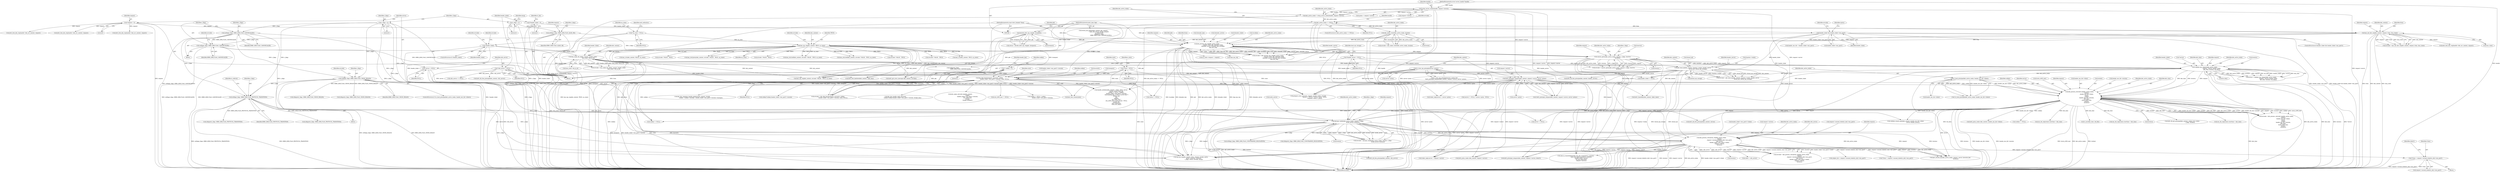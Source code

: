 digraph "0_krb5_ffb35baac6981f9e8914f8f3bffd37f284b85970_0@pointer" {
"1001813" [label="(Call,*t2enc = request->second_ticket[st_idx]->enc_part2)"];
"1000806" [label="(Call,kdc_process_s4u2proxy_req(kdc_active_realm,\n                                            request,\n                                            request->second_ticket[st_idx]->enc_part2,\n                                            stkt_server,\n                                            header_ticket->enc_part2->client,\n                                            request->server,\n                                            &status))"];
"1000786" [label="(Call,decrypt_2ndtkt(kdc_active_realm, request, c_flags,\n                             &stkt_server, &status))"];
"1000693" [label="(Call,kdc_process_s4u2self_req(kdc_active_realm,\n                                       request,\n                                       header_enc_tkt->client,\n                                       server,\n                                       subkey,\n                                       header_enc_tkt->session,\n                                       kdc_time,\n                                       &s4u_x509_user,\n                                       &client,\n                                       &status))"];
"1000683" [label="(Call,is_local_principal(kdc_active_realm, header_enc_tkt->client))"];
"1000644" [label="(Call,validate_tgs_request(kdc_active_realm,\n                                       request, *server, header_ticket,\n                                       kdc_time, &status, &e_data))"];
"1000590" [label="(Call,search_sprinc(kdc_active_realm, request, s_flags, &server,\n                            &status))"];
"1000430" [label="(Call,kdc_process_tgs_req(kdc_active_realm,\n                                  request, from, pkt, &header_ticket,\n                                  &header_server, &header_key, &subkey,\n                                  &pa_tgs_req))"];
"1000390" [label="(Call,kdc_make_rstate(kdc_active_realm, &state))"];
"1000377" [label="(Call,kdc_active_realm == NULL)"];
"1000369" [label="(Call,kdc_active_realm = setup_server_realm(handle, request->server))"];
"1000371" [label="(Call,setup_server_realm(handle, request->server))"];
"1000167" [label="(MethodParameterIn,struct server_handle *handle)"];
"1000408" [label="(Call,kau_init_kdc_req(kdc_context, request, from, &au_state))"];
"1000181" [label="(Call,*request = 0)"];
"1000169" [label="(MethodParameterIn,const krb5_fulladdr *from)"];
"1000342" [label="(Call,decode_krb5_tgs_req(pkt, &request))"];
"1000168" [label="(MethodParameterIn,krb5_data *pkt)"];
"1000585" [label="(Call,setflag(s_flags, KRB5_KDB_FLAG_CANONICALIZE))"];
"1000572" [label="(Call,setflag(s_flags, KRB5_KDB_FLAG_ALIAS_OK))"];
"1000277" [label="(Call,s_flags = 0)"];
"1000582" [label="(Call,setflag(c_flags, KRB5_KDB_FLAG_CANONICALIZE))"];
"1000273" [label="(Call,c_flags = 0)"];
"1000478" [label="(Call,kau_make_tkt_id(kdc_context, header_ticket,\n                              &au_state->tkt_in_id))"];
"1000424" [label="(Call,kau_tgs_req(kdc_context, TRUE, au_state))"];
"1000304" [label="(Call,*au_state = NULL)"];
"1000466" [label="(Call,!header_ticket)"];
"1000446" [label="(Call,header_ticket && header_ticket->enc_part2)"];
"1000196" [label="(Call,*header_ticket = 0)"];
"1000185" [label="(Call,*server = NULL)"];
"1000510" [label="(Call,kdc_find_fast(&request, &scratch, subkey,\n                            header_ticket->enc_part2->session, state, NULL))"];
"1000173" [label="(Call,* subkey = 0)"];
"1000290" [label="(Call,*state = NULL)"];
"1000688" [label="(Call,setflag(c_flags, KRB5_KDB_FLAG_CROSS_REALM))"];
"1000771" [label="(Call,setflag(c_flags, KRB5_KDB_FLAG_PROTOCOL_TRANSITION))"];
"1000189" [label="(Call,*stkt_server = NULL)"];
"1000616" [label="(Call,krb5_principal_compare(kdc_context, request->server, server->princ))"];
"1000539" [label="(Call,get_local_tgt(kdc_context, &sprinc->realm, header_server,\n                            &local_tgt, &local_tgt_storage))"];
"1000256" [label="(Call,*header_server = NULL)"];
"1000611" [label="(Call,is_cross_tgs_principal(server->princ))"];
"1000786" [label="(Call,decrypt_2ndtkt(kdc_active_realm, request, c_flags,\n                             &stkt_server, &status))"];
"1000283" [label="(Identifier,emsg)"];
"1000465" [label="(ControlStructure,if (!header_ticket))"];
"1000694" [label="(Identifier,kdc_active_realm)"];
"1000388" [label="(Call,errcode = kdc_make_rstate(kdc_active_realm, &state))"];
"1001382" [label="(Call,isflagset(c_flags, KRB5_KDB_FLAG_PROTOCOL_TRANSITION))"];
"1000275" [label="(Literal,0)"];
"1002258" [label="(Call,status != NULL)"];
"1000443" [label="(Call,&pa_tgs_req)"];
"1001620" [label="(Call,add_to_transited(&header_enc_tkt->transited.tr_contents,\n                              &enc_tkt_reply.transited.tr_contents,\n                              header_ticket->server,\n                              enc_tkt_reply.client,\n                              request->server))"];
"1000523" [label="(Call,sprinc = request->server)"];
"1000279" [label="(Literal,0)"];
"1000645" [label="(Identifier,kdc_active_realm)"];
"1000651" [label="(Call,&status)"];
"1000277" [label="(Call,s_flags = 0)"];
"1000573" [label="(Identifier,s_flags)"];
"1001651" [label="(Call,isflagset(c_flags, KRB5_KDB_FLAG_CROSS_REALM))"];
"1001291" [label="(Call,enc_tkt_reply.times.starttime = kdc_time)"];
"1001968" [label="(Call,errcode ? FALSE : TRUE)"];
"1000685" [label="(Call,header_enc_tkt->client)"];
"1000406" [label="(Call,errcode = kau_init_kdc_req(kdc_context, request, from, &au_state))"];
"1000693" [label="(Call,kdc_process_s4u2self_req(kdc_active_realm,\n                                       request,\n                                       header_enc_tkt->client,\n                                       server,\n                                       subkey,\n                                       header_enc_tkt->session,\n                                       kdc_time,\n                                       &s4u_x509_user,\n                                       &client,\n                                       &status))"];
"1000806" [label="(Call,kdc_process_s4u2proxy_req(kdc_active_realm,\n                                            request,\n                                            request->second_ticket[st_idx]->enc_part2,\n                                            stkt_server,\n                                            header_ticket->enc_part2->client,\n                                            request->server,\n                                            &status))"];
"1000642" [label="(Call,retval = validate_tgs_request(kdc_active_realm,\n                                       request, *server, header_ticket,\n                                       kdc_time, &status, &e_data))"];
"1000399" [label="(Call,krb5_free_kdc_req(handle->kdc_err_context, request))"];
"1000257" [label="(Identifier,header_server)"];
"1001824" [label="(Identifier,client2)"];
"1000417" [label="(Call,krb5_free_kdc_req(handle->kdc_err_context, request))"];
"1000187" [label="(Identifier,NULL)"];
"1000804" [label="(Call,errcode = kdc_process_s4u2proxy_req(kdc_active_realm,\n                                            request,\n                                            request->second_ticket[st_idx]->enc_part2,\n                                            stkt_server,\n                                            header_ticket->enc_part2->client,\n                                            request->server,\n                                            &status))"];
"1000369" [label="(Call,kdc_active_realm = setup_server_realm(handle, request->server))"];
"1001518" [label="(Call,isflagset(c_flags, KRB5_KDB_FLAG_CROSS_REALM))"];
"1000704" [label="(Identifier,kdc_time)"];
"1000183" [label="(Literal,0)"];
"1000510" [label="(Call,kdc_find_fast(&request, &scratch, subkey,\n                            header_ticket->enc_part2->session, state, NULL))"];
"1000689" [label="(Identifier,c_flags)"];
"1000615" [label="(Call,!krb5_principal_compare(kdc_context, request->server, server->princ))"];
"1000690" [label="(Identifier,KRB5_KDB_FLAG_CROSS_REALM)"];
"1001079" [label="(Call,isflagset(c_flags, KRB5_KDB_FLAG_PROTOCOL_TRANSITION))"];
"1001811" [label="(Block,)"];
"1000201" [label="(Identifier,st_idx)"];
"1000428" [label="(Call,errcode = kdc_process_tgs_req(kdc_active_realm,\n                                  request, from, pkt, &header_ticket,\n                                  &header_server, &header_key, &subkey,\n                                  &pa_tgs_req))"];
"1000548" [label="(Call,&local_tgt_storage)"];
"1000432" [label="(Identifier,request)"];
"1001008" [label="(Call,ticket_reply.server = request->server)"];
"1001694" [label="(Call,krb5_princ_realm (kdc_context, request->server))"];
"1000371" [label="(Call,setup_server_realm(handle, request->server))"];
"1000175" [label="(Literal,0)"];
"1000362" [label="(Call,krb5_free_kdc_req(handle->kdc_err_context, request))"];
"1000876" [label="(Call,kau_s4u2proxy(kdc_context, errcode ? FALSE : TRUE, au_state))"];
"1002361" [label="(Call,server != NULL)"];
"1000297" [label="(Identifier,e_data)"];
"1000691" [label="(Call,errcode = kdc_process_s4u2self_req(kdc_active_realm,\n                                       request,\n                                       header_enc_tkt->client,\n                                       server,\n                                       subkey,\n                                       header_enc_tkt->session,\n                                       kdc_time,\n                                       &s4u_x509_user,\n                                       &client,\n                                       &status))"];
"1000434" [label="(Identifier,pkt)"];
"1000612" [label="(Call,server->princ)"];
"1002270" [label="(Call,krb5_get_error_message (kdc_context, errcode))"];
"1000470" [label="(Identifier,errcode)"];
"1000683" [label="(Call,is_local_principal(kdc_active_realm, header_enc_tkt->client))"];
"1000426" [label="(Identifier,TRUE)"];
"1001942" [label="(Call,kdc_make_s4u2self_rep(kdc_context,\n                                        subkey,\n                                        header_ticket->enc_part2->session,\n                                        s4u_x509_user,\n                                        &reply,\n                                        &reply_encpart))"];
"1001815" [label="(Call,request->second_ticket[st_idx]->enc_part2)"];
"1001813" [label="(Call,*t2enc = request->second_ticket[st_idx]->enc_part2)"];
"1000594" [label="(Call,&server)"];
"1000181" [label="(Call,*request = 0)"];
"1000185" [label="(Call,*server = NULL)"];
"1002396" [label="(Call,kdc_free_rstate(state))"];
"1000751" [label="(Call,kau_s4u2self(kdc_context, errcode ? FALSE : TRUE, au_state))"];
"1000700" [label="(Identifier,subkey)"];
"1000173" [label="(Call,* subkey = 0)"];
"1000258" [label="(Identifier,NULL)"];
"1000596" [label="(Call,&status)"];
"1000878" [label="(Call,errcode ? FALSE : TRUE)"];
"1000681" [label="(ControlStructure,if (!is_local_principal(kdc_active_realm, header_enc_tkt->client)))"];
"1001689" [label="(Call,krb5_princ_realm (kdc_context, header_enc_tkt->client))"];
"1000649" [label="(Identifier,header_ticket)"];
"1000541" [label="(Call,&sprinc->realm)"];
"1000682" [label="(Call,!is_local_principal(kdc_active_realm, header_enc_tkt->client))"];
"1001761" [label="(Call,subkey != NULL)"];
"1000784" [label="(Call,errcode = decrypt_2ndtkt(kdc_active_realm, request, c_flags,\n                             &stkt_server, &status))"];
"1000770" [label="(Block,)"];
"1002360" [label="(Call,(server != NULL) ? server->princ : NULL)"];
"1000592" [label="(Identifier,request)"];
"1000168" [label="(MethodParameterIn,krb5_data *pkt)"];
"1000912" [label="(Call,krb5_db_free_principal(kdc_context, stkt_server))"];
"1000816" [label="(Identifier,stkt_server)"];
"1000480" [label="(Identifier,header_ticket)"];
"1000788" [label="(Identifier,request)"];
"1000424" [label="(Call,kau_tgs_req(kdc_context, TRUE, au_state))"];
"1000513" [label="(Call,&scratch)"];
"1000632" [label="(Call,krb5_timeofday(kdc_context, &kdc_time))"];
"1000381" [label="(Call,krb5_free_kdc_req(handle->kdc_err_context, request))"];
"1000433" [label="(Identifier,from)"];
"1000429" [label="(Identifier,errcode)"];
"1000439" [label="(Call,&header_key)"];
"1000198" [label="(Literal,0)"];
"1000191" [label="(Identifier,NULL)"];
"1000537" [label="(Call,errcode = get_local_tgt(kdc_context, &sprinc->realm, header_server,\n                            &local_tgt, &local_tgt_storage))"];
"1000699" [label="(Identifier,server)"];
"1000930" [label="(Call,gen_session_key(kdc_active_realm, request, server, &session_key,\n                              &status))"];
"1000392" [label="(Call,&state)"];
"1001966" [label="(Call,kau_s4u2self(kdc_context, errcode ? FALSE : TRUE, au_state))"];
"1000410" [label="(Identifier,request)"];
"1000588" [label="(Call,errcode = search_sprinc(kdc_active_realm, request, s_flags, &server,\n                            &status))"];
"1000792" [label="(Call,&status)"];
"1000189" [label="(Call,*stkt_server = NULL)"];
"1000376" [label="(ControlStructure,if (kdc_active_realm == NULL))"];
"1000692" [label="(Identifier,errcode)"];
"1000920" [label="(Call,stkt_server == NULL)"];
"1000306" [label="(Identifier,NULL)"];
"1000446" [label="(Call,header_ticket && header_ticket->enc_part2)"];
"1000437" [label="(Call,&header_server)"];
"1000886" [label="(Call,setflag(c_flags, KRB5_KDB_FLAG_CONSTRAINED_DELEGATION))"];
"1000412" [label="(Call,&au_state)"];
"1000511" [label="(Call,&request)"];
"1000945" [label="(Call,subject_tkt = request->second_ticket[st_idx]->enc_part2)"];
"1000713" [label="(Call,s4u_x509_user != NULL)"];
"1002289" [label="(Call,errcode ? FALSE : TRUE)"];
"1000305" [label="(Identifier,au_state)"];
"1000448" [label="(Call,header_ticket->enc_part2)"];
"1000427" [label="(Identifier,au_state)"];
"1000586" [label="(Identifier,s_flags)"];
"1000582" [label="(Call,setflag(c_flags, KRB5_KDB_FLAG_CANONICALIZE))"];
"1000540" [label="(Identifier,kdc_context)"];
"1000705" [label="(Call,&s4u_x509_user)"];
"1000169" [label="(MethodParameterIn,const krb5_fulladdr *from)"];
"1000379" [label="(Identifier,NULL)"];
"1000459" [label="(Identifier,errcode)"];
"1001657" [label="(Call,validate_transit_path(kdc_context, header_enc_tkt->client,\n                                        server, header_server))"];
"1000190" [label="(Identifier,stkt_server)"];
"1001194" [label="(Call,enc_tkt_reply.times.starttime = kdc_time)"];
"1001312" [label="(Call,ts_incr(kdc_time, old_life))"];
"1000452" [label="(Identifier,cprinc)"];
"1001317" [label="(Call,enc_tkt_reply.times.starttime = kdc_time)"];
"1000409" [label="(Identifier,kdc_context)"];
"1001417" [label="(Call,*t2enc = request->second_ticket[st_idx]->enc_part2)"];
"1000709" [label="(Call,&status)"];
"1002355" [label="(Call,prepare_error_tgs(state, request, header_ticket, errcode,\n                                   (server != NULL) ? server->princ : NULL,\n                                   response, status, e_data))"];
"1000476" [label="(Call,errcode = kau_make_tkt_id(kdc_context, header_ticket,\n                              &au_state->tkt_in_id))"];
"1000585" [label="(Call,setflag(s_flags, KRB5_KDB_FLAG_CANONICALIZE))"];
"1001760" [label="(Call,subkey != NULL ? subkey :\n                              header_ticket->enc_part2->session)"];
"1000291" [label="(Identifier,state)"];
"1000186" [label="(Identifier,server)"];
"1000411" [label="(Identifier,from)"];
"1000309" [label="(Identifier,auth_indicators)"];
"1000435" [label="(Call,&header_ticket)"];
"1000383" [label="(Identifier,handle)"];
"1000342" [label="(Call,decode_krb5_tgs_req(pkt, &request))"];
"1000343" [label="(Identifier,pkt)"];
"1000583" [label="(Identifier,c_flags)"];
"1000809" [label="(Call,request->second_ticket[st_idx]->enc_part2)"];
"1000557" [label="(Call,au_state->request = request)"];
"1000942" [label="(Call,isflagset(c_flags, KRB5_KDB_FLAG_CONSTRAINED_DELEGATION))"];
"1002135" [label="(Call,return_enc_padata(kdc_context, pkt, request,\n                                reply_key, server, &reply_encpart,\n                                is_referral &&\n                                isflagset(s_flags,\n                                          KRB5_KDB_FLAG_CANONICALIZE)))"];
"1000695" [label="(Identifier,request)"];
"1000644" [label="(Call,validate_tgs_request(kdc_active_realm,\n                                       request, *server, header_ticket,\n                                       kdc_time, &status, &e_data))"];
"1000647" [label="(Call,*server)"];
"1000377" [label="(Call,kdc_active_realm == NULL)"];
"1000447" [label="(Identifier,header_ticket)"];
"1000521" [label="(Identifier,state)"];
"1000441" [label="(Call,&subkey)"];
"1000790" [label="(Call,&stkt_server)"];
"1000344" [label="(Call,&request)"];
"1000292" [label="(Identifier,NULL)"];
"1000771" [label="(Call,setflag(c_flags, KRB5_KDB_FLAG_PROTOCOL_TRANSITION))"];
"1000197" [label="(Identifier,header_ticket)"];
"1000773" [label="(Identifier,KRB5_KDB_FLAG_PROTOCOL_TRANSITION)"];
"1000587" [label="(Identifier,KRB5_KDB_FLAG_CANONICALIZE)"];
"1000478" [label="(Call,kau_make_tkt_id(kdc_context, header_ticket,\n                              &au_state->tkt_in_id))"];
"1000431" [label="(Identifier,kdc_active_realm)"];
"1002086" [label="(Call,kdc_fast_response_handle_padata(state, request, &reply,\n                                               subkey ? subkey->enctype : header_ticket->enc_part2->session->enctype))"];
"1000808" [label="(Identifier,request)"];
"1000546" [label="(Call,&local_tgt)"];
"1000290" [label="(Call,*state = NULL)"];
"1000650" [label="(Identifier,kdc_time)"];
"1000522" [label="(Identifier,NULL)"];
"1000516" [label="(Call,header_ticket->enc_part2->session)"];
"1000817" [label="(Call,header_ticket->enc_part2->client)"];
"1000196" [label="(Call,*header_ticket = 0)"];
"1000822" [label="(Call,request->server)"];
"1000479" [label="(Identifier,kdc_context)"];
"1000539" [label="(Call,get_local_tgt(kdc_context, &sprinc->realm, header_server,\n                            &local_tgt, &local_tgt_storage))"];
"1000445" [label="(ControlStructure,if (header_ticket && header_ticket->enc_part2))"];
"1000304" [label="(Call,*au_state = NULL)"];
"1000545" [label="(Identifier,header_server)"];
"1000574" [label="(Identifier,KRB5_KDB_FLAG_ALIAS_OK)"];
"1000617" [label="(Identifier,kdc_context)"];
"1002401" [label="(Call,krb5_db_free_principal(kdc_context, stkt_server))"];
"1000572" [label="(Call,setflag(s_flags, KRB5_KDB_FLAG_ALIAS_OK))"];
"1000467" [label="(Identifier,header_ticket)"];
"1000562" [label="(Call,header_enc_tkt = header_ticket->enc_part2)"];
"1000590" [label="(Call,search_sprinc(kdc_active_realm, request, s_flags, &server,\n                            &status))"];
"1000684" [label="(Identifier,kdc_active_realm)"];
"1000591" [label="(Identifier,kdc_active_realm)"];
"1002404" [label="(Call,krb5_db_free_principal(kdc_context, header_server))"];
"1000391" [label="(Identifier,kdc_active_realm)"];
"1000262" [label="(Identifier,local_tgt_storage)"];
"1001753" [label="(Call,handle_authdata(kdc_context, c_flags, client, server,\n                              header_server, local_tgt,\n                              subkey != NULL ? subkey :\n                              header_ticket->enc_part2->session,\n                              &encrypting_key, /* U2U or server key */\n                              header_key,\n                              pkt,\n                              request,\n                              s4u_x509_user ?\n                              s4u_x509_user->user_id.user : NULL,\n                              subject_tkt,\n                              auth_indicators,\n                              &enc_tkt_reply))"];
"1002287" [label="(Call,kau_tgs_req(kdc_context, errcode ? FALSE : TRUE, au_state))"];
"1000753" [label="(Call,errcode ? FALSE : TRUE)"];
"1002398" [label="(Call,krb5_db_free_principal(kdc_context, server))"];
"1001000" [label="(Call,ticket_reply.server = server->princ)"];
"1002381" [label="(Call,header_ticket != NULL)"];
"1000610" [label="(Call,is_cross_tgs_principal(server->princ) &&\n        !krb5_principal_compare(kdc_context, request->server, server->princ))"];
"1000646" [label="(Identifier,request)"];
"1002497" [label="(MethodReturn,RET)"];
"1001504" [label="(Call,krb5_db_get_principal(kdc_context, subject_tkt->client,\n                                            c_flags, &client))"];
"1000696" [label="(Call,header_enc_tkt->client)"];
"1000653" [label="(Call,&e_data)"];
"1000378" [label="(Identifier,kdc_active_realm)"];
"1000477" [label="(Identifier,errcode)"];
"1000372" [label="(Identifier,handle)"];
"1000589" [label="(Identifier,errcode)"];
"1000584" [label="(Identifier,KRB5_KDB_FLAG_CANONICALIZE)"];
"1000389" [label="(Identifier,errcode)"];
"1001830" [label="(Call,krb5_principal_compare(kdc_context, request->server, client2))"];
"1000581" [label="(Block,)"];
"1000390" [label="(Call,kdc_make_rstate(kdc_active_realm, &state))"];
"1000807" [label="(Identifier,kdc_active_realm)"];
"1000825" [label="(Call,&status)"];
"1000182" [label="(Identifier,request)"];
"1002145" [label="(Call,isflagset(s_flags,\n                                          KRB5_KDB_FLAG_CANONICALIZE))"];
"1001814" [label="(Identifier,t2enc)"];
"1000578" [label="(Identifier,request)"];
"1002116" [label="(Call,subkey?subkey:header_ticket->enc_part2->session)"];
"1000174" [label="(Identifier,subkey)"];
"1000508" [label="(Call,errcode = kdc_find_fast(&request, &scratch, subkey,\n                            header_ticket->enc_part2->session, state, NULL))"];
"1000256" [label="(Call,*header_server = NULL)"];
"1000408" [label="(Call,kau_init_kdc_req(kdc_context, request, from, &au_state))"];
"1000707" [label="(Call,&client)"];
"1000171" [label="(Block,)"];
"1002296" [label="(Call,log_tgs_req(kdc_context, from, request, &reply, cprinc,\n                sprinc, altcprinc, authtime,\n                c_flags, status, errcode, emsg))"];
"1000618" [label="(Call,request->server)"];
"1000178" [label="(Identifier,header_key)"];
"1001870" [label="(Call,kau_u2u(kdc_context, TRUE, au_state))"];
"1000621" [label="(Call,server->princ)"];
"1000466" [label="(Call,!header_ticket)"];
"1000515" [label="(Identifier,subkey)"];
"1000370" [label="(Identifier,kdc_active_realm)"];
"1000593" [label="(Identifier,s_flags)"];
"1000775" [label="(Identifier,is_referral)"];
"1000787" [label="(Identifier,kdc_active_realm)"];
"1000611" [label="(Call,is_cross_tgs_principal(server->princ))"];
"1000273" [label="(Call,c_flags = 0)"];
"1000616" [label="(Call,krb5_principal_compare(kdc_context, request->server, server->princ))"];
"1000425" [label="(Identifier,kdc_context)"];
"1000898" [label="(Call,client = stkt_server)"];
"1000772" [label="(Identifier,c_flags)"];
"1000373" [label="(Call,request->server)"];
"1001851" [label="(Call,kau_u2u(kdc_context, FALSE, au_state))"];
"1000789" [label="(Identifier,c_flags)"];
"1000430" [label="(Call,kdc_process_tgs_req(kdc_active_realm,\n                                  request, from, pkt, &header_ticket,\n                                  &header_server, &header_key, &subkey,\n                                  &pa_tgs_req))"];
"1000701" [label="(Call,header_enc_tkt->session)"];
"1000340" [label="(Call,retval = decode_krb5_tgs_req(pkt, &request))"];
"1000278" [label="(Identifier,s_flags)"];
"1002114" [label="(Call,kdc_fast_handle_reply_key(state,\n                                       subkey?subkey:header_ticket->enc_part2->session, &reply_key))"];
"1000688" [label="(Call,setflag(c_flags, KRB5_KDB_FLAG_CROSS_REALM))"];
"1002448" [label="(Call,subkey != NULL)"];
"1000481" [label="(Call,&au_state->tkt_in_id)"];
"1000167" [label="(MethodParameterIn,struct server_handle *handle)"];
"1002263" [label="(Call,krb5_free_keyblock(kdc_context, reply_key))"];
"1000274" [label="(Identifier,c_flags)"];
"1001813" -> "1001811"  [label="AST: "];
"1001813" -> "1001815"  [label="CFG: "];
"1001814" -> "1001813"  [label="AST: "];
"1001815" -> "1001813"  [label="AST: "];
"1001824" -> "1001813"  [label="CFG: "];
"1001813" -> "1002497"  [label="DDG: request->second_ticket[st_idx]->enc_part2"];
"1001813" -> "1002497"  [label="DDG: t2enc"];
"1000806" -> "1001813"  [label="DDG: request->second_ticket[st_idx]->enc_part2"];
"1000806" -> "1000804"  [label="AST: "];
"1000806" -> "1000825"  [label="CFG: "];
"1000807" -> "1000806"  [label="AST: "];
"1000808" -> "1000806"  [label="AST: "];
"1000809" -> "1000806"  [label="AST: "];
"1000816" -> "1000806"  [label="AST: "];
"1000817" -> "1000806"  [label="AST: "];
"1000822" -> "1000806"  [label="AST: "];
"1000825" -> "1000806"  [label="AST: "];
"1000804" -> "1000806"  [label="CFG: "];
"1000806" -> "1002497"  [label="DDG: kdc_active_realm"];
"1000806" -> "1002497"  [label="DDG: header_ticket->enc_part2->client"];
"1000806" -> "1002497"  [label="DDG: request->second_ticket[st_idx]->enc_part2"];
"1000806" -> "1002497"  [label="DDG: &status"];
"1000806" -> "1002497"  [label="DDG: request->server"];
"1000806" -> "1000804"  [label="DDG: &status"];
"1000806" -> "1000804"  [label="DDG: header_ticket->enc_part2->client"];
"1000806" -> "1000804"  [label="DDG: stkt_server"];
"1000806" -> "1000804"  [label="DDG: request"];
"1000806" -> "1000804"  [label="DDG: request->server"];
"1000806" -> "1000804"  [label="DDG: kdc_active_realm"];
"1000806" -> "1000804"  [label="DDG: request->second_ticket[st_idx]->enc_part2"];
"1000786" -> "1000806"  [label="DDG: kdc_active_realm"];
"1000786" -> "1000806"  [label="DDG: request"];
"1000786" -> "1000806"  [label="DDG: &status"];
"1000189" -> "1000806"  [label="DDG: stkt_server"];
"1000616" -> "1000806"  [label="DDG: request->server"];
"1000371" -> "1000806"  [label="DDG: request->server"];
"1000806" -> "1000898"  [label="DDG: stkt_server"];
"1000806" -> "1000930"  [label="DDG: kdc_active_realm"];
"1000806" -> "1000930"  [label="DDG: request"];
"1000806" -> "1000930"  [label="DDG: &status"];
"1000806" -> "1000945"  [label="DDG: request->second_ticket[st_idx]->enc_part2"];
"1000806" -> "1001008"  [label="DDG: request->server"];
"1000806" -> "1001417"  [label="DDG: request->second_ticket[st_idx]->enc_part2"];
"1000806" -> "1001620"  [label="DDG: request->server"];
"1000806" -> "1001694"  [label="DDG: request->server"];
"1000806" -> "1001830"  [label="DDG: request->server"];
"1000806" -> "1002296"  [label="DDG: request"];
"1000806" -> "1002401"  [label="DDG: stkt_server"];
"1000786" -> "1000784"  [label="AST: "];
"1000786" -> "1000792"  [label="CFG: "];
"1000787" -> "1000786"  [label="AST: "];
"1000788" -> "1000786"  [label="AST: "];
"1000789" -> "1000786"  [label="AST: "];
"1000790" -> "1000786"  [label="AST: "];
"1000792" -> "1000786"  [label="AST: "];
"1000784" -> "1000786"  [label="CFG: "];
"1000786" -> "1002497"  [label="DDG: &status"];
"1000786" -> "1002497"  [label="DDG: &stkt_server"];
"1000786" -> "1002497"  [label="DDG: kdc_active_realm"];
"1000786" -> "1000784"  [label="DDG: request"];
"1000786" -> "1000784"  [label="DDG: c_flags"];
"1000786" -> "1000784"  [label="DDG: kdc_active_realm"];
"1000786" -> "1000784"  [label="DDG: &status"];
"1000786" -> "1000784"  [label="DDG: &stkt_server"];
"1000693" -> "1000786"  [label="DDG: kdc_active_realm"];
"1000693" -> "1000786"  [label="DDG: request"];
"1000693" -> "1000786"  [label="DDG: &status"];
"1000688" -> "1000786"  [label="DDG: c_flags"];
"1000582" -> "1000786"  [label="DDG: c_flags"];
"1000273" -> "1000786"  [label="DDG: c_flags"];
"1000771" -> "1000786"  [label="DDG: c_flags"];
"1000786" -> "1000886"  [label="DDG: c_flags"];
"1000786" -> "1000930"  [label="DDG: kdc_active_realm"];
"1000786" -> "1000930"  [label="DDG: request"];
"1000786" -> "1000930"  [label="DDG: &status"];
"1000786" -> "1000942"  [label="DDG: c_flags"];
"1000786" -> "1002296"  [label="DDG: request"];
"1000786" -> "1002296"  [label="DDG: c_flags"];
"1000693" -> "1000691"  [label="AST: "];
"1000693" -> "1000709"  [label="CFG: "];
"1000694" -> "1000693"  [label="AST: "];
"1000695" -> "1000693"  [label="AST: "];
"1000696" -> "1000693"  [label="AST: "];
"1000699" -> "1000693"  [label="AST: "];
"1000700" -> "1000693"  [label="AST: "];
"1000701" -> "1000693"  [label="AST: "];
"1000704" -> "1000693"  [label="AST: "];
"1000705" -> "1000693"  [label="AST: "];
"1000707" -> "1000693"  [label="AST: "];
"1000709" -> "1000693"  [label="AST: "];
"1000691" -> "1000693"  [label="CFG: "];
"1000693" -> "1002497"  [label="DDG: &status"];
"1000693" -> "1002497"  [label="DDG: header_enc_tkt->client"];
"1000693" -> "1002497"  [label="DDG: header_enc_tkt->session"];
"1000693" -> "1002497"  [label="DDG: &s4u_x509_user"];
"1000693" -> "1002497"  [label="DDG: kdc_active_realm"];
"1000693" -> "1002497"  [label="DDG: &client"];
"1000693" -> "1002497"  [label="DDG: kdc_time"];
"1000693" -> "1000691"  [label="DDG: header_enc_tkt->client"];
"1000693" -> "1000691"  [label="DDG: &client"];
"1000693" -> "1000691"  [label="DDG: kdc_time"];
"1000693" -> "1000691"  [label="DDG: kdc_active_realm"];
"1000693" -> "1000691"  [label="DDG: server"];
"1000693" -> "1000691"  [label="DDG: header_enc_tkt->session"];
"1000693" -> "1000691"  [label="DDG: request"];
"1000693" -> "1000691"  [label="DDG: &status"];
"1000693" -> "1000691"  [label="DDG: subkey"];
"1000693" -> "1000691"  [label="DDG: &s4u_x509_user"];
"1000683" -> "1000693"  [label="DDG: kdc_active_realm"];
"1000683" -> "1000693"  [label="DDG: header_enc_tkt->client"];
"1000644" -> "1000693"  [label="DDG: request"];
"1000644" -> "1000693"  [label="DDG: kdc_time"];
"1000644" -> "1000693"  [label="DDG: &status"];
"1000185" -> "1000693"  [label="DDG: server"];
"1000510" -> "1000693"  [label="DDG: subkey"];
"1000693" -> "1000930"  [label="DDG: server"];
"1000693" -> "1001194"  [label="DDG: kdc_time"];
"1000693" -> "1001291"  [label="DDG: kdc_time"];
"1000693" -> "1001312"  [label="DDG: kdc_time"];
"1000693" -> "1001317"  [label="DDG: kdc_time"];
"1000693" -> "1001504"  [label="DDG: &client"];
"1000693" -> "1001657"  [label="DDG: header_enc_tkt->client"];
"1000693" -> "1001689"  [label="DDG: header_enc_tkt->client"];
"1000693" -> "1001761"  [label="DDG: subkey"];
"1000693" -> "1002296"  [label="DDG: request"];
"1000693" -> "1002361"  [label="DDG: server"];
"1000693" -> "1002398"  [label="DDG: server"];
"1000693" -> "1002448"  [label="DDG: subkey"];
"1000683" -> "1000682"  [label="AST: "];
"1000683" -> "1000685"  [label="CFG: "];
"1000684" -> "1000683"  [label="AST: "];
"1000685" -> "1000683"  [label="AST: "];
"1000682" -> "1000683"  [label="CFG: "];
"1000683" -> "1000682"  [label="DDG: kdc_active_realm"];
"1000683" -> "1000682"  [label="DDG: header_enc_tkt->client"];
"1000644" -> "1000683"  [label="DDG: kdc_active_realm"];
"1000644" -> "1000642"  [label="AST: "];
"1000644" -> "1000653"  [label="CFG: "];
"1000645" -> "1000644"  [label="AST: "];
"1000646" -> "1000644"  [label="AST: "];
"1000647" -> "1000644"  [label="AST: "];
"1000649" -> "1000644"  [label="AST: "];
"1000650" -> "1000644"  [label="AST: "];
"1000651" -> "1000644"  [label="AST: "];
"1000653" -> "1000644"  [label="AST: "];
"1000642" -> "1000644"  [label="CFG: "];
"1000644" -> "1002497"  [label="DDG: kdc_time"];
"1000644" -> "1002497"  [label="DDG: &status"];
"1000644" -> "1002497"  [label="DDG: *server"];
"1000644" -> "1002497"  [label="DDG: &e_data"];
"1000644" -> "1002497"  [label="DDG: kdc_active_realm"];
"1000644" -> "1000642"  [label="DDG: kdc_active_realm"];
"1000644" -> "1000642"  [label="DDG: &status"];
"1000644" -> "1000642"  [label="DDG: request"];
"1000644" -> "1000642"  [label="DDG: &e_data"];
"1000644" -> "1000642"  [label="DDG: header_ticket"];
"1000644" -> "1000642"  [label="DDG: *server"];
"1000644" -> "1000642"  [label="DDG: kdc_time"];
"1000590" -> "1000644"  [label="DDG: kdc_active_realm"];
"1000590" -> "1000644"  [label="DDG: request"];
"1000590" -> "1000644"  [label="DDG: &status"];
"1000478" -> "1000644"  [label="DDG: header_ticket"];
"1000644" -> "1002296"  [label="DDG: request"];
"1000644" -> "1002355"  [label="DDG: header_ticket"];
"1000644" -> "1002381"  [label="DDG: header_ticket"];
"1000590" -> "1000588"  [label="AST: "];
"1000590" -> "1000596"  [label="CFG: "];
"1000591" -> "1000590"  [label="AST: "];
"1000592" -> "1000590"  [label="AST: "];
"1000593" -> "1000590"  [label="AST: "];
"1000594" -> "1000590"  [label="AST: "];
"1000596" -> "1000590"  [label="AST: "];
"1000588" -> "1000590"  [label="CFG: "];
"1000590" -> "1002497"  [label="DDG: &status"];
"1000590" -> "1002497"  [label="DDG: kdc_active_realm"];
"1000590" -> "1002497"  [label="DDG: &server"];
"1000590" -> "1002497"  [label="DDG: s_flags"];
"1000590" -> "1000588"  [label="DDG: &server"];
"1000590" -> "1000588"  [label="DDG: request"];
"1000590" -> "1000588"  [label="DDG: kdc_active_realm"];
"1000590" -> "1000588"  [label="DDG: &status"];
"1000590" -> "1000588"  [label="DDG: s_flags"];
"1000430" -> "1000590"  [label="DDG: kdc_active_realm"];
"1000430" -> "1000590"  [label="DDG: request"];
"1000585" -> "1000590"  [label="DDG: s_flags"];
"1000572" -> "1000590"  [label="DDG: s_flags"];
"1000590" -> "1002145"  [label="DDG: s_flags"];
"1000590" -> "1002296"  [label="DDG: request"];
"1000430" -> "1000428"  [label="AST: "];
"1000430" -> "1000443"  [label="CFG: "];
"1000431" -> "1000430"  [label="AST: "];
"1000432" -> "1000430"  [label="AST: "];
"1000433" -> "1000430"  [label="AST: "];
"1000434" -> "1000430"  [label="AST: "];
"1000435" -> "1000430"  [label="AST: "];
"1000437" -> "1000430"  [label="AST: "];
"1000439" -> "1000430"  [label="AST: "];
"1000441" -> "1000430"  [label="AST: "];
"1000443" -> "1000430"  [label="AST: "];
"1000428" -> "1000430"  [label="CFG: "];
"1000430" -> "1002497"  [label="DDG: &header_server"];
"1000430" -> "1002497"  [label="DDG: &pa_tgs_req"];
"1000430" -> "1002497"  [label="DDG: pkt"];
"1000430" -> "1002497"  [label="DDG: kdc_active_realm"];
"1000430" -> "1002497"  [label="DDG: &header_ticket"];
"1000430" -> "1002497"  [label="DDG: &subkey"];
"1000430" -> "1002497"  [label="DDG: &header_key"];
"1000430" -> "1000428"  [label="DDG: pkt"];
"1000430" -> "1000428"  [label="DDG: &pa_tgs_req"];
"1000430" -> "1000428"  [label="DDG: kdc_active_realm"];
"1000430" -> "1000428"  [label="DDG: &header_key"];
"1000430" -> "1000428"  [label="DDG: &subkey"];
"1000430" -> "1000428"  [label="DDG: from"];
"1000430" -> "1000428"  [label="DDG: &header_ticket"];
"1000430" -> "1000428"  [label="DDG: request"];
"1000430" -> "1000428"  [label="DDG: &header_server"];
"1000390" -> "1000430"  [label="DDG: kdc_active_realm"];
"1000408" -> "1000430"  [label="DDG: request"];
"1000408" -> "1000430"  [label="DDG: from"];
"1000169" -> "1000430"  [label="DDG: from"];
"1000342" -> "1000430"  [label="DDG: pkt"];
"1000168" -> "1000430"  [label="DDG: pkt"];
"1000430" -> "1000557"  [label="DDG: request"];
"1000430" -> "1001753"  [label="DDG: pkt"];
"1000430" -> "1002296"  [label="DDG: from"];
"1000430" -> "1002296"  [label="DDG: request"];
"1000390" -> "1000388"  [label="AST: "];
"1000390" -> "1000392"  [label="CFG: "];
"1000391" -> "1000390"  [label="AST: "];
"1000392" -> "1000390"  [label="AST: "];
"1000388" -> "1000390"  [label="CFG: "];
"1000390" -> "1002497"  [label="DDG: &state"];
"1000390" -> "1002497"  [label="DDG: kdc_active_realm"];
"1000390" -> "1000388"  [label="DDG: kdc_active_realm"];
"1000390" -> "1000388"  [label="DDG: &state"];
"1000377" -> "1000390"  [label="DDG: kdc_active_realm"];
"1000377" -> "1000376"  [label="AST: "];
"1000377" -> "1000379"  [label="CFG: "];
"1000378" -> "1000377"  [label="AST: "];
"1000379" -> "1000377"  [label="AST: "];
"1000383" -> "1000377"  [label="CFG: "];
"1000389" -> "1000377"  [label="CFG: "];
"1000377" -> "1002497"  [label="DDG: kdc_active_realm == NULL"];
"1000377" -> "1002497"  [label="DDG: NULL"];
"1000377" -> "1002497"  [label="DDG: kdc_active_realm"];
"1000369" -> "1000377"  [label="DDG: kdc_active_realm"];
"1000377" -> "1000510"  [label="DDG: NULL"];
"1000377" -> "1002258"  [label="DDG: NULL"];
"1000369" -> "1000171"  [label="AST: "];
"1000369" -> "1000371"  [label="CFG: "];
"1000370" -> "1000369"  [label="AST: "];
"1000371" -> "1000369"  [label="AST: "];
"1000378" -> "1000369"  [label="CFG: "];
"1000369" -> "1002497"  [label="DDG: setup_server_realm(handle, request->server)"];
"1000371" -> "1000369"  [label="DDG: handle"];
"1000371" -> "1000369"  [label="DDG: request->server"];
"1000371" -> "1000373"  [label="CFG: "];
"1000372" -> "1000371"  [label="AST: "];
"1000373" -> "1000371"  [label="AST: "];
"1000371" -> "1002497"  [label="DDG: request->server"];
"1000371" -> "1002497"  [label="DDG: handle"];
"1000167" -> "1000371"  [label="DDG: handle"];
"1000371" -> "1000523"  [label="DDG: request->server"];
"1000371" -> "1000616"  [label="DDG: request->server"];
"1000371" -> "1001008"  [label="DDG: request->server"];
"1000371" -> "1001620"  [label="DDG: request->server"];
"1000371" -> "1001694"  [label="DDG: request->server"];
"1000371" -> "1001830"  [label="DDG: request->server"];
"1000167" -> "1000166"  [label="AST: "];
"1000167" -> "1002497"  [label="DDG: handle"];
"1000408" -> "1000406"  [label="AST: "];
"1000408" -> "1000412"  [label="CFG: "];
"1000409" -> "1000408"  [label="AST: "];
"1000410" -> "1000408"  [label="AST: "];
"1000411" -> "1000408"  [label="AST: "];
"1000412" -> "1000408"  [label="AST: "];
"1000406" -> "1000408"  [label="CFG: "];
"1000408" -> "1002497"  [label="DDG: from"];
"1000408" -> "1002497"  [label="DDG: kdc_context"];
"1000408" -> "1002497"  [label="DDG: &au_state"];
"1000408" -> "1000406"  [label="DDG: kdc_context"];
"1000408" -> "1000406"  [label="DDG: request"];
"1000408" -> "1000406"  [label="DDG: from"];
"1000408" -> "1000406"  [label="DDG: &au_state"];
"1000181" -> "1000408"  [label="DDG: request"];
"1000169" -> "1000408"  [label="DDG: from"];
"1000408" -> "1000417"  [label="DDG: request"];
"1000408" -> "1000424"  [label="DDG: kdc_context"];
"1000181" -> "1000171"  [label="AST: "];
"1000181" -> "1000183"  [label="CFG: "];
"1000182" -> "1000181"  [label="AST: "];
"1000183" -> "1000181"  [label="AST: "];
"1000186" -> "1000181"  [label="CFG: "];
"1000181" -> "1002497"  [label="DDG: request"];
"1000181" -> "1000362"  [label="DDG: request"];
"1000181" -> "1000381"  [label="DDG: request"];
"1000181" -> "1000399"  [label="DDG: request"];
"1000169" -> "1000166"  [label="AST: "];
"1000169" -> "1002497"  [label="DDG: from"];
"1000169" -> "1002296"  [label="DDG: from"];
"1000342" -> "1000340"  [label="AST: "];
"1000342" -> "1000344"  [label="CFG: "];
"1000343" -> "1000342"  [label="AST: "];
"1000344" -> "1000342"  [label="AST: "];
"1000340" -> "1000342"  [label="CFG: "];
"1000342" -> "1002497"  [label="DDG: &request"];
"1000342" -> "1002497"  [label="DDG: pkt"];
"1000342" -> "1000340"  [label="DDG: pkt"];
"1000342" -> "1000340"  [label="DDG: &request"];
"1000168" -> "1000342"  [label="DDG: pkt"];
"1000342" -> "1000510"  [label="DDG: &request"];
"1000168" -> "1000166"  [label="AST: "];
"1000168" -> "1002497"  [label="DDG: pkt"];
"1000168" -> "1001753"  [label="DDG: pkt"];
"1000168" -> "1002135"  [label="DDG: pkt"];
"1000585" -> "1000581"  [label="AST: "];
"1000585" -> "1000587"  [label="CFG: "];
"1000586" -> "1000585"  [label="AST: "];
"1000587" -> "1000585"  [label="AST: "];
"1000589" -> "1000585"  [label="CFG: "];
"1000585" -> "1002497"  [label="DDG: KRB5_KDB_FLAG_CANONICALIZE"];
"1000585" -> "1002497"  [label="DDG: setflag(s_flags, KRB5_KDB_FLAG_CANONICALIZE)"];
"1000572" -> "1000585"  [label="DDG: s_flags"];
"1000582" -> "1000585"  [label="DDG: KRB5_KDB_FLAG_CANONICALIZE"];
"1000585" -> "1002145"  [label="DDG: KRB5_KDB_FLAG_CANONICALIZE"];
"1000572" -> "1000171"  [label="AST: "];
"1000572" -> "1000574"  [label="CFG: "];
"1000573" -> "1000572"  [label="AST: "];
"1000574" -> "1000572"  [label="AST: "];
"1000578" -> "1000572"  [label="CFG: "];
"1000572" -> "1002497"  [label="DDG: KRB5_KDB_FLAG_ALIAS_OK"];
"1000572" -> "1002497"  [label="DDG: setflag(s_flags, KRB5_KDB_FLAG_ALIAS_OK)"];
"1000277" -> "1000572"  [label="DDG: s_flags"];
"1000277" -> "1000171"  [label="AST: "];
"1000277" -> "1000279"  [label="CFG: "];
"1000278" -> "1000277"  [label="AST: "];
"1000279" -> "1000277"  [label="AST: "];
"1000283" -> "1000277"  [label="CFG: "];
"1000277" -> "1002497"  [label="DDG: s_flags"];
"1000582" -> "1000581"  [label="AST: "];
"1000582" -> "1000584"  [label="CFG: "];
"1000583" -> "1000582"  [label="AST: "];
"1000584" -> "1000582"  [label="AST: "];
"1000586" -> "1000582"  [label="CFG: "];
"1000582" -> "1002497"  [label="DDG: setflag(c_flags, KRB5_KDB_FLAG_CANONICALIZE)"];
"1000273" -> "1000582"  [label="DDG: c_flags"];
"1000582" -> "1000688"  [label="DDG: c_flags"];
"1000582" -> "1000771"  [label="DDG: c_flags"];
"1000582" -> "1002296"  [label="DDG: c_flags"];
"1000273" -> "1000171"  [label="AST: "];
"1000273" -> "1000275"  [label="CFG: "];
"1000274" -> "1000273"  [label="AST: "];
"1000275" -> "1000273"  [label="AST: "];
"1000278" -> "1000273"  [label="CFG: "];
"1000273" -> "1002497"  [label="DDG: c_flags"];
"1000273" -> "1000688"  [label="DDG: c_flags"];
"1000273" -> "1000771"  [label="DDG: c_flags"];
"1000273" -> "1002296"  [label="DDG: c_flags"];
"1000478" -> "1000476"  [label="AST: "];
"1000478" -> "1000481"  [label="CFG: "];
"1000479" -> "1000478"  [label="AST: "];
"1000480" -> "1000478"  [label="AST: "];
"1000481" -> "1000478"  [label="AST: "];
"1000476" -> "1000478"  [label="CFG: "];
"1000478" -> "1002497"  [label="DDG: &au_state->tkt_in_id"];
"1000478" -> "1000476"  [label="DDG: kdc_context"];
"1000478" -> "1000476"  [label="DDG: header_ticket"];
"1000478" -> "1000476"  [label="DDG: &au_state->tkt_in_id"];
"1000424" -> "1000478"  [label="DDG: kdc_context"];
"1000466" -> "1000478"  [label="DDG: header_ticket"];
"1000478" -> "1000539"  [label="DDG: kdc_context"];
"1000478" -> "1002263"  [label="DDG: kdc_context"];
"1000478" -> "1002270"  [label="DDG: kdc_context"];
"1000478" -> "1002287"  [label="DDG: kdc_context"];
"1000478" -> "1002355"  [label="DDG: header_ticket"];
"1000478" -> "1002381"  [label="DDG: header_ticket"];
"1000424" -> "1000171"  [label="AST: "];
"1000424" -> "1000427"  [label="CFG: "];
"1000425" -> "1000424"  [label="AST: "];
"1000426" -> "1000424"  [label="AST: "];
"1000427" -> "1000424"  [label="AST: "];
"1000429" -> "1000424"  [label="CFG: "];
"1000424" -> "1002497"  [label="DDG: kau_tgs_req(kdc_context, TRUE, au_state)"];
"1000304" -> "1000424"  [label="DDG: au_state"];
"1000424" -> "1000751"  [label="DDG: TRUE"];
"1000424" -> "1000751"  [label="DDG: au_state"];
"1000424" -> "1000753"  [label="DDG: TRUE"];
"1000424" -> "1000876"  [label="DDG: TRUE"];
"1000424" -> "1000876"  [label="DDG: au_state"];
"1000424" -> "1000878"  [label="DDG: TRUE"];
"1000424" -> "1001851"  [label="DDG: au_state"];
"1000424" -> "1001870"  [label="DDG: TRUE"];
"1000424" -> "1001870"  [label="DDG: au_state"];
"1000424" -> "1001966"  [label="DDG: TRUE"];
"1000424" -> "1001966"  [label="DDG: au_state"];
"1000424" -> "1001968"  [label="DDG: TRUE"];
"1000424" -> "1002263"  [label="DDG: kdc_context"];
"1000424" -> "1002270"  [label="DDG: kdc_context"];
"1000424" -> "1002287"  [label="DDG: kdc_context"];
"1000424" -> "1002287"  [label="DDG: TRUE"];
"1000424" -> "1002287"  [label="DDG: au_state"];
"1000424" -> "1002289"  [label="DDG: TRUE"];
"1000304" -> "1000171"  [label="AST: "];
"1000304" -> "1000306"  [label="CFG: "];
"1000305" -> "1000304"  [label="AST: "];
"1000306" -> "1000304"  [label="AST: "];
"1000309" -> "1000304"  [label="CFG: "];
"1000304" -> "1002497"  [label="DDG: au_state"];
"1000466" -> "1000465"  [label="AST: "];
"1000466" -> "1000467"  [label="CFG: "];
"1000467" -> "1000466"  [label="AST: "];
"1000470" -> "1000466"  [label="CFG: "];
"1000477" -> "1000466"  [label="CFG: "];
"1000466" -> "1002497"  [label="DDG: !header_ticket"];
"1000446" -> "1000466"  [label="DDG: header_ticket"];
"1000466" -> "1002355"  [label="DDG: header_ticket"];
"1000466" -> "1002381"  [label="DDG: header_ticket"];
"1000446" -> "1000445"  [label="AST: "];
"1000446" -> "1000447"  [label="CFG: "];
"1000446" -> "1000448"  [label="CFG: "];
"1000447" -> "1000446"  [label="AST: "];
"1000448" -> "1000446"  [label="AST: "];
"1000452" -> "1000446"  [label="CFG: "];
"1000459" -> "1000446"  [label="CFG: "];
"1000446" -> "1002497"  [label="DDG: header_ticket && header_ticket->enc_part2"];
"1000446" -> "1002497"  [label="DDG: header_ticket->enc_part2"];
"1000196" -> "1000446"  [label="DDG: header_ticket"];
"1000446" -> "1000562"  [label="DDG: header_ticket->enc_part2"];
"1000446" -> "1002355"  [label="DDG: header_ticket"];
"1000446" -> "1002381"  [label="DDG: header_ticket"];
"1000196" -> "1000171"  [label="AST: "];
"1000196" -> "1000198"  [label="CFG: "];
"1000197" -> "1000196"  [label="AST: "];
"1000198" -> "1000196"  [label="AST: "];
"1000201" -> "1000196"  [label="CFG: "];
"1000196" -> "1002497"  [label="DDG: header_ticket"];
"1000185" -> "1000171"  [label="AST: "];
"1000185" -> "1000187"  [label="CFG: "];
"1000186" -> "1000185"  [label="AST: "];
"1000187" -> "1000185"  [label="AST: "];
"1000190" -> "1000185"  [label="CFG: "];
"1000185" -> "1002497"  [label="DDG: server"];
"1000185" -> "1002361"  [label="DDG: server"];
"1000185" -> "1002398"  [label="DDG: server"];
"1000510" -> "1000508"  [label="AST: "];
"1000510" -> "1000522"  [label="CFG: "];
"1000511" -> "1000510"  [label="AST: "];
"1000513" -> "1000510"  [label="AST: "];
"1000515" -> "1000510"  [label="AST: "];
"1000516" -> "1000510"  [label="AST: "];
"1000521" -> "1000510"  [label="AST: "];
"1000522" -> "1000510"  [label="AST: "];
"1000508" -> "1000510"  [label="CFG: "];
"1000510" -> "1002497"  [label="DDG: &scratch"];
"1000510" -> "1002497"  [label="DDG: &request"];
"1000510" -> "1002497"  [label="DDG: header_ticket->enc_part2->session"];
"1000510" -> "1002497"  [label="DDG: state"];
"1000510" -> "1000508"  [label="DDG: subkey"];
"1000510" -> "1000508"  [label="DDG: &request"];
"1000510" -> "1000508"  [label="DDG: NULL"];
"1000510" -> "1000508"  [label="DDG: header_ticket->enc_part2->session"];
"1000510" -> "1000508"  [label="DDG: state"];
"1000510" -> "1000508"  [label="DDG: &scratch"];
"1000173" -> "1000510"  [label="DDG: subkey"];
"1000290" -> "1000510"  [label="DDG: state"];
"1000510" -> "1000713"  [label="DDG: NULL"];
"1000510" -> "1001753"  [label="DDG: header_ticket->enc_part2->session"];
"1000510" -> "1001760"  [label="DDG: header_ticket->enc_part2->session"];
"1000510" -> "1001942"  [label="DDG: header_ticket->enc_part2->session"];
"1000510" -> "1002086"  [label="DDG: state"];
"1000510" -> "1002114"  [label="DDG: header_ticket->enc_part2->session"];
"1000510" -> "1002116"  [label="DDG: header_ticket->enc_part2->session"];
"1000510" -> "1002258"  [label="DDG: NULL"];
"1000510" -> "1002355"  [label="DDG: state"];
"1000510" -> "1002396"  [label="DDG: state"];
"1000510" -> "1002448"  [label="DDG: subkey"];
"1000173" -> "1000171"  [label="AST: "];
"1000173" -> "1000175"  [label="CFG: "];
"1000174" -> "1000173"  [label="AST: "];
"1000175" -> "1000173"  [label="AST: "];
"1000178" -> "1000173"  [label="CFG: "];
"1000173" -> "1002497"  [label="DDG: subkey"];
"1000173" -> "1002448"  [label="DDG: subkey"];
"1000290" -> "1000171"  [label="AST: "];
"1000290" -> "1000292"  [label="CFG: "];
"1000291" -> "1000290"  [label="AST: "];
"1000292" -> "1000290"  [label="AST: "];
"1000297" -> "1000290"  [label="CFG: "];
"1000290" -> "1002497"  [label="DDG: state"];
"1000290" -> "1002355"  [label="DDG: state"];
"1000290" -> "1002396"  [label="DDG: state"];
"1000688" -> "1000681"  [label="AST: "];
"1000688" -> "1000690"  [label="CFG: "];
"1000689" -> "1000688"  [label="AST: "];
"1000690" -> "1000688"  [label="AST: "];
"1000692" -> "1000688"  [label="CFG: "];
"1000688" -> "1002497"  [label="DDG: KRB5_KDB_FLAG_CROSS_REALM"];
"1000688" -> "1002497"  [label="DDG: setflag(c_flags, KRB5_KDB_FLAG_CROSS_REALM)"];
"1000688" -> "1000771"  [label="DDG: c_flags"];
"1000688" -> "1001518"  [label="DDG: KRB5_KDB_FLAG_CROSS_REALM"];
"1000688" -> "1001651"  [label="DDG: KRB5_KDB_FLAG_CROSS_REALM"];
"1000688" -> "1002296"  [label="DDG: c_flags"];
"1000771" -> "1000770"  [label="AST: "];
"1000771" -> "1000773"  [label="CFG: "];
"1000772" -> "1000771"  [label="AST: "];
"1000773" -> "1000771"  [label="AST: "];
"1000775" -> "1000771"  [label="CFG: "];
"1000771" -> "1002497"  [label="DDG: KRB5_KDB_FLAG_PROTOCOL_TRANSITION"];
"1000771" -> "1002497"  [label="DDG: setflag(c_flags, KRB5_KDB_FLAG_PROTOCOL_TRANSITION)"];
"1000771" -> "1001079"  [label="DDG: KRB5_KDB_FLAG_PROTOCOL_TRANSITION"];
"1000771" -> "1001382"  [label="DDG: KRB5_KDB_FLAG_PROTOCOL_TRANSITION"];
"1000771" -> "1002296"  [label="DDG: c_flags"];
"1000189" -> "1000171"  [label="AST: "];
"1000189" -> "1000191"  [label="CFG: "];
"1000190" -> "1000189"  [label="AST: "];
"1000191" -> "1000189"  [label="AST: "];
"1000197" -> "1000189"  [label="CFG: "];
"1000189" -> "1002497"  [label="DDG: stkt_server"];
"1000189" -> "1000912"  [label="DDG: stkt_server"];
"1000189" -> "1000920"  [label="DDG: stkt_server"];
"1000189" -> "1002401"  [label="DDG: stkt_server"];
"1000616" -> "1000615"  [label="AST: "];
"1000616" -> "1000621"  [label="CFG: "];
"1000617" -> "1000616"  [label="AST: "];
"1000618" -> "1000616"  [label="AST: "];
"1000621" -> "1000616"  [label="AST: "];
"1000615" -> "1000616"  [label="CFG: "];
"1000616" -> "1002497"  [label="DDG: request->server"];
"1000616" -> "1002497"  [label="DDG: server->princ"];
"1000616" -> "1000615"  [label="DDG: kdc_context"];
"1000616" -> "1000615"  [label="DDG: request->server"];
"1000616" -> "1000615"  [label="DDG: server->princ"];
"1000539" -> "1000616"  [label="DDG: kdc_context"];
"1000611" -> "1000616"  [label="DDG: server->princ"];
"1000616" -> "1000632"  [label="DDG: kdc_context"];
"1000616" -> "1001000"  [label="DDG: server->princ"];
"1000616" -> "1001008"  [label="DDG: request->server"];
"1000616" -> "1001620"  [label="DDG: request->server"];
"1000616" -> "1001694"  [label="DDG: request->server"];
"1000616" -> "1001830"  [label="DDG: request->server"];
"1000616" -> "1002355"  [label="DDG: server->princ"];
"1000616" -> "1002360"  [label="DDG: server->princ"];
"1000539" -> "1000537"  [label="AST: "];
"1000539" -> "1000548"  [label="CFG: "];
"1000540" -> "1000539"  [label="AST: "];
"1000541" -> "1000539"  [label="AST: "];
"1000545" -> "1000539"  [label="AST: "];
"1000546" -> "1000539"  [label="AST: "];
"1000548" -> "1000539"  [label="AST: "];
"1000537" -> "1000539"  [label="CFG: "];
"1000539" -> "1002497"  [label="DDG: &local_tgt_storage"];
"1000539" -> "1002497"  [label="DDG: &local_tgt"];
"1000539" -> "1002497"  [label="DDG: &sprinc->realm"];
"1000539" -> "1000537"  [label="DDG: &local_tgt"];
"1000539" -> "1000537"  [label="DDG: &local_tgt_storage"];
"1000539" -> "1000537"  [label="DDG: kdc_context"];
"1000539" -> "1000537"  [label="DDG: header_server"];
"1000539" -> "1000537"  [label="DDG: &sprinc->realm"];
"1000256" -> "1000539"  [label="DDG: header_server"];
"1000539" -> "1000632"  [label="DDG: kdc_context"];
"1000539" -> "1001657"  [label="DDG: header_server"];
"1000539" -> "1001753"  [label="DDG: header_server"];
"1000539" -> "1002263"  [label="DDG: kdc_context"];
"1000539" -> "1002270"  [label="DDG: kdc_context"];
"1000539" -> "1002287"  [label="DDG: kdc_context"];
"1000539" -> "1002404"  [label="DDG: header_server"];
"1000256" -> "1000171"  [label="AST: "];
"1000256" -> "1000258"  [label="CFG: "];
"1000257" -> "1000256"  [label="AST: "];
"1000258" -> "1000256"  [label="AST: "];
"1000262" -> "1000256"  [label="CFG: "];
"1000256" -> "1002497"  [label="DDG: header_server"];
"1000256" -> "1002404"  [label="DDG: header_server"];
"1000611" -> "1000610"  [label="AST: "];
"1000611" -> "1000612"  [label="CFG: "];
"1000612" -> "1000611"  [label="AST: "];
"1000617" -> "1000611"  [label="CFG: "];
"1000610" -> "1000611"  [label="CFG: "];
"1000611" -> "1002497"  [label="DDG: server->princ"];
"1000611" -> "1000610"  [label="DDG: server->princ"];
"1000611" -> "1001000"  [label="DDG: server->princ"];
"1000611" -> "1002355"  [label="DDG: server->princ"];
"1000611" -> "1002360"  [label="DDG: server->princ"];
}
